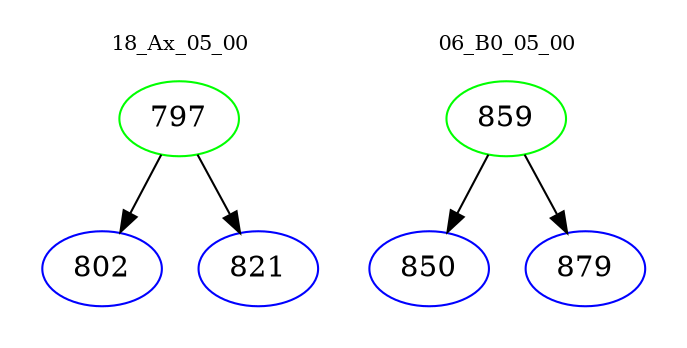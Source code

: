digraph{
subgraph cluster_0 {
color = white
label = "18_Ax_05_00";
fontsize=10;
T0_797 [label="797", color="green"]
T0_797 -> T0_802 [color="black"]
T0_802 [label="802", color="blue"]
T0_797 -> T0_821 [color="black"]
T0_821 [label="821", color="blue"]
}
subgraph cluster_1 {
color = white
label = "06_B0_05_00";
fontsize=10;
T1_859 [label="859", color="green"]
T1_859 -> T1_850 [color="black"]
T1_850 [label="850", color="blue"]
T1_859 -> T1_879 [color="black"]
T1_879 [label="879", color="blue"]
}
}
